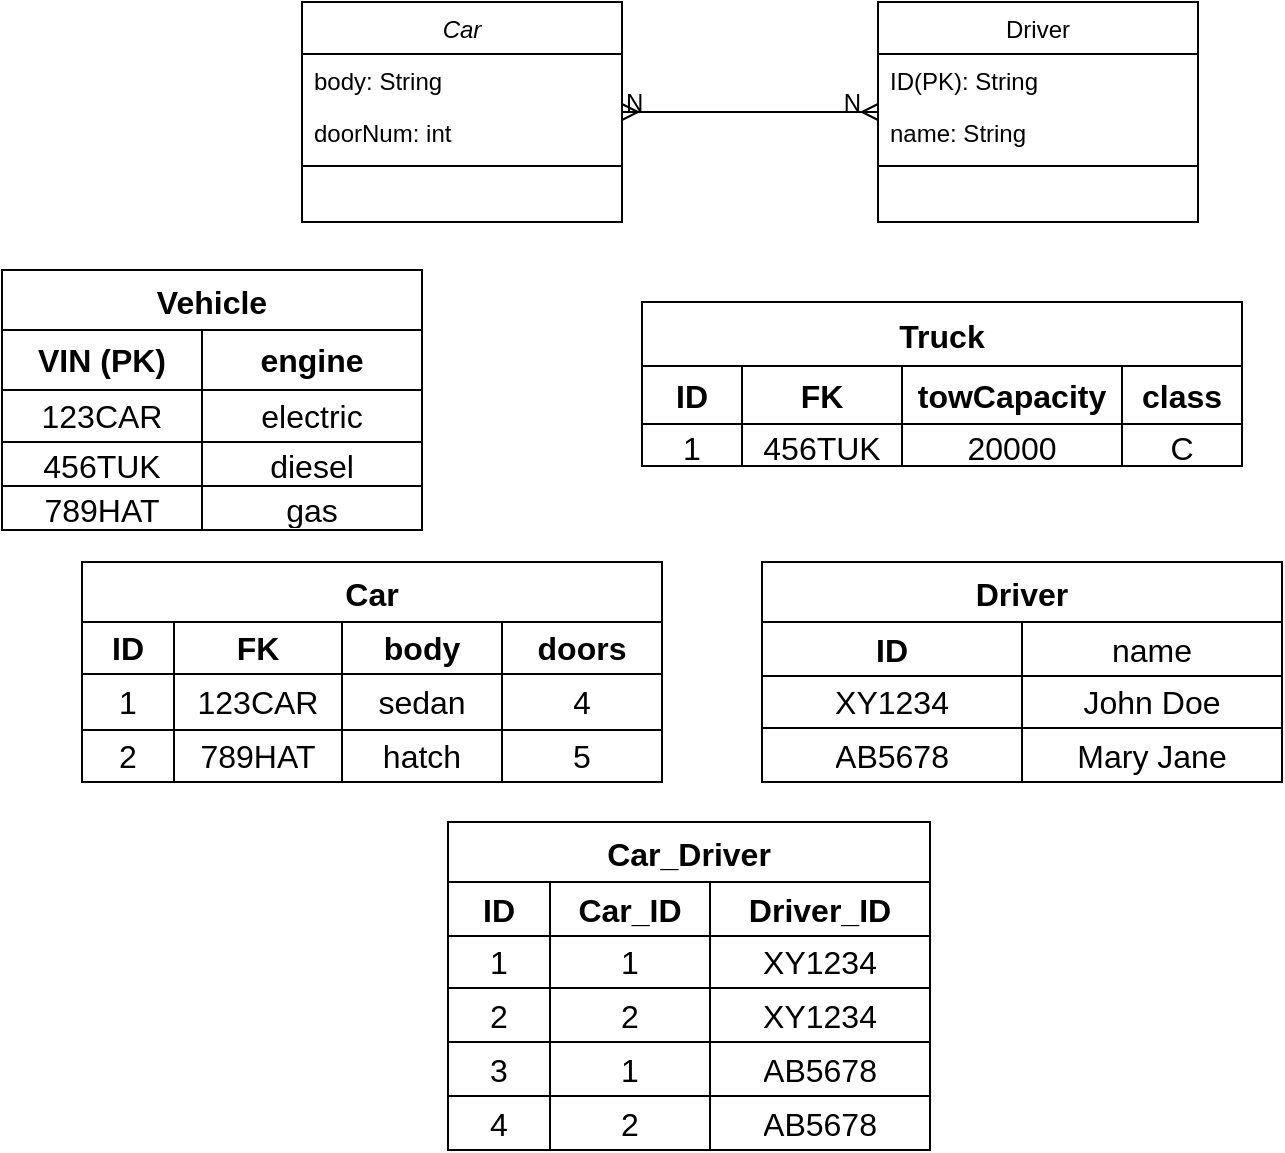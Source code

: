 <mxfile version="22.0.8" type="github">
  <diagram id="C5RBs43oDa-KdzZeNtuy" name="Page-1">
    <mxGraphModel dx="900" dy="547" grid="1" gridSize="10" guides="1" tooltips="1" connect="1" arrows="1" fold="1" page="1" pageScale="1" pageWidth="827" pageHeight="1169" math="0" shadow="0">
      <root>
        <mxCell id="WIyWlLk6GJQsqaUBKTNV-0" />
        <mxCell id="WIyWlLk6GJQsqaUBKTNV-1" parent="WIyWlLk6GJQsqaUBKTNV-0" />
        <mxCell id="zkfFHV4jXpPFQw0GAbJ--0" value="Car" style="swimlane;fontStyle=2;align=center;verticalAlign=top;childLayout=stackLayout;horizontal=1;startSize=26;horizontalStack=0;resizeParent=1;resizeLast=0;collapsible=1;marginBottom=0;rounded=0;shadow=0;strokeWidth=1;" parent="WIyWlLk6GJQsqaUBKTNV-1" vertex="1">
          <mxGeometry x="220" y="120" width="160" height="110" as="geometry">
            <mxRectangle x="230" y="140" width="160" height="26" as="alternateBounds" />
          </mxGeometry>
        </mxCell>
        <mxCell id="zkfFHV4jXpPFQw0GAbJ--1" value="body: String" style="text;align=left;verticalAlign=top;spacingLeft=4;spacingRight=4;overflow=hidden;rotatable=0;points=[[0,0.5],[1,0.5]];portConstraint=eastwest;" parent="zkfFHV4jXpPFQw0GAbJ--0" vertex="1">
          <mxGeometry y="26" width="160" height="26" as="geometry" />
        </mxCell>
        <mxCell id="zkfFHV4jXpPFQw0GAbJ--2" value="doorNum: int" style="text;align=left;verticalAlign=top;spacingLeft=4;spacingRight=4;overflow=hidden;rotatable=0;points=[[0,0.5],[1,0.5]];portConstraint=eastwest;rounded=0;shadow=0;html=0;" parent="zkfFHV4jXpPFQw0GAbJ--0" vertex="1">
          <mxGeometry y="52" width="160" height="26" as="geometry" />
        </mxCell>
        <mxCell id="zkfFHV4jXpPFQw0GAbJ--4" value="" style="line;html=1;strokeWidth=1;align=left;verticalAlign=middle;spacingTop=-1;spacingLeft=3;spacingRight=3;rotatable=0;labelPosition=right;points=[];portConstraint=eastwest;" parent="zkfFHV4jXpPFQw0GAbJ--0" vertex="1">
          <mxGeometry y="78" width="160" height="8" as="geometry" />
        </mxCell>
        <mxCell id="zkfFHV4jXpPFQw0GAbJ--17" value="Driver" style="swimlane;fontStyle=0;align=center;verticalAlign=top;childLayout=stackLayout;horizontal=1;startSize=26;horizontalStack=0;resizeParent=1;resizeLast=0;collapsible=1;marginBottom=0;rounded=0;shadow=0;strokeWidth=1;" parent="WIyWlLk6GJQsqaUBKTNV-1" vertex="1">
          <mxGeometry x="508" y="120" width="160" height="110" as="geometry">
            <mxRectangle x="550" y="140" width="160" height="26" as="alternateBounds" />
          </mxGeometry>
        </mxCell>
        <mxCell id="zkfFHV4jXpPFQw0GAbJ--18" value="ID(PK): String" style="text;align=left;verticalAlign=top;spacingLeft=4;spacingRight=4;overflow=hidden;rotatable=0;points=[[0,0.5],[1,0.5]];portConstraint=eastwest;" parent="zkfFHV4jXpPFQw0GAbJ--17" vertex="1">
          <mxGeometry y="26" width="160" height="26" as="geometry" />
        </mxCell>
        <mxCell id="zkfFHV4jXpPFQw0GAbJ--19" value="name: String" style="text;align=left;verticalAlign=top;spacingLeft=4;spacingRight=4;overflow=hidden;rotatable=0;points=[[0,0.5],[1,0.5]];portConstraint=eastwest;rounded=0;shadow=0;html=0;" parent="zkfFHV4jXpPFQw0GAbJ--17" vertex="1">
          <mxGeometry y="52" width="160" height="26" as="geometry" />
        </mxCell>
        <mxCell id="zkfFHV4jXpPFQw0GAbJ--23" value="" style="line;html=1;strokeWidth=1;align=left;verticalAlign=middle;spacingTop=-1;spacingLeft=3;spacingRight=3;rotatable=0;labelPosition=right;points=[];portConstraint=eastwest;" parent="zkfFHV4jXpPFQw0GAbJ--17" vertex="1">
          <mxGeometry y="78" width="160" height="8" as="geometry" />
        </mxCell>
        <mxCell id="zkfFHV4jXpPFQw0GAbJ--26" value="" style="endArrow=ERmany;shadow=0;strokeWidth=1;rounded=0;endFill=0;edgeStyle=elbowEdgeStyle;elbow=vertical;startArrow=ERmany;startFill=0;" parent="WIyWlLk6GJQsqaUBKTNV-1" source="zkfFHV4jXpPFQw0GAbJ--0" target="zkfFHV4jXpPFQw0GAbJ--17" edge="1">
          <mxGeometry x="0.5" y="41" relative="1" as="geometry">
            <mxPoint x="380" y="192" as="sourcePoint" />
            <mxPoint x="540" y="192" as="targetPoint" />
            <mxPoint x="-40" y="32" as="offset" />
          </mxGeometry>
        </mxCell>
        <mxCell id="zkfFHV4jXpPFQw0GAbJ--27" value="N" style="resizable=0;align=left;verticalAlign=bottom;labelBackgroundColor=none;fontSize=12;" parent="zkfFHV4jXpPFQw0GAbJ--26" connectable="0" vertex="1">
          <mxGeometry x="-1" relative="1" as="geometry">
            <mxPoint y="4" as="offset" />
          </mxGeometry>
        </mxCell>
        <mxCell id="zkfFHV4jXpPFQw0GAbJ--28" value="N" style="resizable=0;align=right;verticalAlign=bottom;labelBackgroundColor=none;fontSize=12;" parent="zkfFHV4jXpPFQw0GAbJ--26" connectable="0" vertex="1">
          <mxGeometry x="1" relative="1" as="geometry">
            <mxPoint x="-7" y="4" as="offset" />
          </mxGeometry>
        </mxCell>
        <mxCell id="voTmLPjWdt1lhBZXO9Mf-0" value="Car" style="shape=table;startSize=30;container=1;collapsible=0;childLayout=tableLayout;strokeColor=default;fontSize=16;fontStyle=1" vertex="1" parent="WIyWlLk6GJQsqaUBKTNV-1">
          <mxGeometry x="110" y="400" width="290" height="110" as="geometry" />
        </mxCell>
        <mxCell id="voTmLPjWdt1lhBZXO9Mf-1" value="" style="shape=tableRow;horizontal=0;startSize=0;swimlaneHead=0;swimlaneBody=0;strokeColor=inherit;top=0;left=0;bottom=0;right=0;collapsible=0;dropTarget=0;fillColor=none;points=[[0,0.5],[1,0.5]];portConstraint=eastwest;fontSize=16;" vertex="1" parent="voTmLPjWdt1lhBZXO9Mf-0">
          <mxGeometry y="30" width="290" height="26" as="geometry" />
        </mxCell>
        <mxCell id="voTmLPjWdt1lhBZXO9Mf-2" value="&lt;b&gt;ID&lt;/b&gt;" style="shape=partialRectangle;html=1;whiteSpace=wrap;connectable=0;strokeColor=inherit;overflow=hidden;fillColor=none;top=0;left=0;bottom=0;right=0;pointerEvents=1;fontSize=16;" vertex="1" parent="voTmLPjWdt1lhBZXO9Mf-1">
          <mxGeometry width="46" height="26" as="geometry">
            <mxRectangle width="46" height="26" as="alternateBounds" />
          </mxGeometry>
        </mxCell>
        <mxCell id="voTmLPjWdt1lhBZXO9Mf-3" value="&lt;b&gt;FK&lt;/b&gt;" style="shape=partialRectangle;html=1;whiteSpace=wrap;connectable=0;strokeColor=inherit;overflow=hidden;fillColor=none;top=0;left=0;bottom=0;right=0;pointerEvents=1;fontSize=16;" vertex="1" parent="voTmLPjWdt1lhBZXO9Mf-1">
          <mxGeometry x="46" width="84" height="26" as="geometry">
            <mxRectangle width="84" height="26" as="alternateBounds" />
          </mxGeometry>
        </mxCell>
        <mxCell id="voTmLPjWdt1lhBZXO9Mf-4" value="&lt;b&gt;body&lt;/b&gt;" style="shape=partialRectangle;html=1;whiteSpace=wrap;connectable=0;strokeColor=inherit;overflow=hidden;fillColor=none;top=0;left=0;bottom=0;right=0;pointerEvents=1;fontSize=16;" vertex="1" parent="voTmLPjWdt1lhBZXO9Mf-1">
          <mxGeometry x="130" width="80" height="26" as="geometry">
            <mxRectangle width="80" height="26" as="alternateBounds" />
          </mxGeometry>
        </mxCell>
        <mxCell id="voTmLPjWdt1lhBZXO9Mf-71" value="&lt;b&gt;doors&lt;/b&gt;" style="shape=partialRectangle;html=1;whiteSpace=wrap;connectable=0;strokeColor=inherit;overflow=hidden;fillColor=none;top=0;left=0;bottom=0;right=0;pointerEvents=1;fontSize=16;" vertex="1" parent="voTmLPjWdt1lhBZXO9Mf-1">
          <mxGeometry x="210" width="80" height="26" as="geometry">
            <mxRectangle width="80" height="26" as="alternateBounds" />
          </mxGeometry>
        </mxCell>
        <mxCell id="voTmLPjWdt1lhBZXO9Mf-5" value="" style="shape=tableRow;horizontal=0;startSize=0;swimlaneHead=0;swimlaneBody=0;strokeColor=inherit;top=0;left=0;bottom=0;right=0;collapsible=0;dropTarget=0;fillColor=none;points=[[0,0.5],[1,0.5]];portConstraint=eastwest;fontSize=16;" vertex="1" parent="voTmLPjWdt1lhBZXO9Mf-0">
          <mxGeometry y="56" width="290" height="28" as="geometry" />
        </mxCell>
        <mxCell id="voTmLPjWdt1lhBZXO9Mf-6" value="1" style="shape=partialRectangle;html=1;whiteSpace=wrap;connectable=0;strokeColor=inherit;overflow=hidden;fillColor=none;top=0;left=0;bottom=0;right=0;pointerEvents=1;fontSize=16;" vertex="1" parent="voTmLPjWdt1lhBZXO9Mf-5">
          <mxGeometry width="46" height="28" as="geometry">
            <mxRectangle width="46" height="28" as="alternateBounds" />
          </mxGeometry>
        </mxCell>
        <mxCell id="voTmLPjWdt1lhBZXO9Mf-7" value="123CAR" style="shape=partialRectangle;html=1;whiteSpace=wrap;connectable=0;strokeColor=inherit;overflow=hidden;fillColor=none;top=0;left=0;bottom=0;right=0;pointerEvents=1;fontSize=16;" vertex="1" parent="voTmLPjWdt1lhBZXO9Mf-5">
          <mxGeometry x="46" width="84" height="28" as="geometry">
            <mxRectangle width="84" height="28" as="alternateBounds" />
          </mxGeometry>
        </mxCell>
        <mxCell id="voTmLPjWdt1lhBZXO9Mf-8" value="sedan" style="shape=partialRectangle;html=1;whiteSpace=wrap;connectable=0;strokeColor=inherit;overflow=hidden;fillColor=none;top=0;left=0;bottom=0;right=0;pointerEvents=1;fontSize=16;" vertex="1" parent="voTmLPjWdt1lhBZXO9Mf-5">
          <mxGeometry x="130" width="80" height="28" as="geometry">
            <mxRectangle width="80" height="28" as="alternateBounds" />
          </mxGeometry>
        </mxCell>
        <mxCell id="voTmLPjWdt1lhBZXO9Mf-72" value="4" style="shape=partialRectangle;html=1;whiteSpace=wrap;connectable=0;strokeColor=inherit;overflow=hidden;fillColor=none;top=0;left=0;bottom=0;right=0;pointerEvents=1;fontSize=16;" vertex="1" parent="voTmLPjWdt1lhBZXO9Mf-5">
          <mxGeometry x="210" width="80" height="28" as="geometry">
            <mxRectangle width="80" height="28" as="alternateBounds" />
          </mxGeometry>
        </mxCell>
        <mxCell id="voTmLPjWdt1lhBZXO9Mf-9" value="" style="shape=tableRow;horizontal=0;startSize=0;swimlaneHead=0;swimlaneBody=0;strokeColor=inherit;top=0;left=0;bottom=0;right=0;collapsible=0;dropTarget=0;fillColor=none;points=[[0,0.5],[1,0.5]];portConstraint=eastwest;fontSize=16;" vertex="1" parent="voTmLPjWdt1lhBZXO9Mf-0">
          <mxGeometry y="84" width="290" height="26" as="geometry" />
        </mxCell>
        <mxCell id="voTmLPjWdt1lhBZXO9Mf-10" value="2" style="shape=partialRectangle;html=1;whiteSpace=wrap;connectable=0;strokeColor=inherit;overflow=hidden;fillColor=none;top=0;left=0;bottom=0;right=0;pointerEvents=1;fontSize=16;" vertex="1" parent="voTmLPjWdt1lhBZXO9Mf-9">
          <mxGeometry width="46" height="26" as="geometry">
            <mxRectangle width="46" height="26" as="alternateBounds" />
          </mxGeometry>
        </mxCell>
        <mxCell id="voTmLPjWdt1lhBZXO9Mf-11" value="789HAT" style="shape=partialRectangle;html=1;whiteSpace=wrap;connectable=0;strokeColor=inherit;overflow=hidden;fillColor=none;top=0;left=0;bottom=0;right=0;pointerEvents=1;fontSize=16;" vertex="1" parent="voTmLPjWdt1lhBZXO9Mf-9">
          <mxGeometry x="46" width="84" height="26" as="geometry">
            <mxRectangle width="84" height="26" as="alternateBounds" />
          </mxGeometry>
        </mxCell>
        <mxCell id="voTmLPjWdt1lhBZXO9Mf-12" value="hatch" style="shape=partialRectangle;html=1;whiteSpace=wrap;connectable=0;strokeColor=inherit;overflow=hidden;fillColor=none;top=0;left=0;bottom=0;right=0;pointerEvents=1;fontSize=16;" vertex="1" parent="voTmLPjWdt1lhBZXO9Mf-9">
          <mxGeometry x="130" width="80" height="26" as="geometry">
            <mxRectangle width="80" height="26" as="alternateBounds" />
          </mxGeometry>
        </mxCell>
        <mxCell id="voTmLPjWdt1lhBZXO9Mf-73" value="5" style="shape=partialRectangle;html=1;whiteSpace=wrap;connectable=0;strokeColor=inherit;overflow=hidden;fillColor=none;top=0;left=0;bottom=0;right=0;pointerEvents=1;fontSize=16;" vertex="1" parent="voTmLPjWdt1lhBZXO9Mf-9">
          <mxGeometry x="210" width="80" height="26" as="geometry">
            <mxRectangle width="80" height="26" as="alternateBounds" />
          </mxGeometry>
        </mxCell>
        <mxCell id="voTmLPjWdt1lhBZXO9Mf-13" value="Driver" style="shape=table;startSize=30;container=1;collapsible=0;childLayout=tableLayout;strokeColor=default;fontSize=16;fontStyle=1" vertex="1" parent="WIyWlLk6GJQsqaUBKTNV-1">
          <mxGeometry x="450" y="400" width="260" height="110" as="geometry" />
        </mxCell>
        <mxCell id="voTmLPjWdt1lhBZXO9Mf-14" value="" style="shape=tableRow;horizontal=0;startSize=0;swimlaneHead=0;swimlaneBody=0;strokeColor=inherit;top=0;left=0;bottom=0;right=0;collapsible=0;dropTarget=0;fillColor=none;points=[[0,0.5],[1,0.5]];portConstraint=eastwest;fontSize=16;" vertex="1" parent="voTmLPjWdt1lhBZXO9Mf-13">
          <mxGeometry y="30" width="260" height="27" as="geometry" />
        </mxCell>
        <mxCell id="voTmLPjWdt1lhBZXO9Mf-15" value="&lt;b&gt;ID&lt;/b&gt;" style="shape=partialRectangle;html=1;whiteSpace=wrap;connectable=0;strokeColor=inherit;overflow=hidden;fillColor=none;top=0;left=0;bottom=0;right=0;pointerEvents=1;fontSize=16;" vertex="1" parent="voTmLPjWdt1lhBZXO9Mf-14">
          <mxGeometry width="130" height="27" as="geometry">
            <mxRectangle width="130" height="27" as="alternateBounds" />
          </mxGeometry>
        </mxCell>
        <mxCell id="voTmLPjWdt1lhBZXO9Mf-16" value="name" style="shape=partialRectangle;html=1;whiteSpace=wrap;connectable=0;strokeColor=inherit;overflow=hidden;fillColor=none;top=0;left=0;bottom=0;right=0;pointerEvents=1;fontSize=16;" vertex="1" parent="voTmLPjWdt1lhBZXO9Mf-14">
          <mxGeometry x="130" width="130" height="27" as="geometry">
            <mxRectangle width="130" height="27" as="alternateBounds" />
          </mxGeometry>
        </mxCell>
        <mxCell id="voTmLPjWdt1lhBZXO9Mf-18" value="" style="shape=tableRow;horizontal=0;startSize=0;swimlaneHead=0;swimlaneBody=0;strokeColor=inherit;top=0;left=0;bottom=0;right=0;collapsible=0;dropTarget=0;fillColor=none;points=[[0,0.5],[1,0.5]];portConstraint=eastwest;fontSize=16;" vertex="1" parent="voTmLPjWdt1lhBZXO9Mf-13">
          <mxGeometry y="57" width="260" height="26" as="geometry" />
        </mxCell>
        <mxCell id="voTmLPjWdt1lhBZXO9Mf-19" value="XY1234" style="shape=partialRectangle;html=1;whiteSpace=wrap;connectable=0;strokeColor=inherit;overflow=hidden;fillColor=none;top=0;left=0;bottom=0;right=0;pointerEvents=1;fontSize=16;" vertex="1" parent="voTmLPjWdt1lhBZXO9Mf-18">
          <mxGeometry width="130" height="26" as="geometry">
            <mxRectangle width="130" height="26" as="alternateBounds" />
          </mxGeometry>
        </mxCell>
        <mxCell id="voTmLPjWdt1lhBZXO9Mf-20" value="John Doe" style="shape=partialRectangle;html=1;whiteSpace=wrap;connectable=0;strokeColor=inherit;overflow=hidden;fillColor=none;top=0;left=0;bottom=0;right=0;pointerEvents=1;fontSize=16;" vertex="1" parent="voTmLPjWdt1lhBZXO9Mf-18">
          <mxGeometry x="130" width="130" height="26" as="geometry">
            <mxRectangle width="130" height="26" as="alternateBounds" />
          </mxGeometry>
        </mxCell>
        <mxCell id="voTmLPjWdt1lhBZXO9Mf-22" value="" style="shape=tableRow;horizontal=0;startSize=0;swimlaneHead=0;swimlaneBody=0;strokeColor=inherit;top=0;left=0;bottom=0;right=0;collapsible=0;dropTarget=0;fillColor=none;points=[[0,0.5],[1,0.5]];portConstraint=eastwest;fontSize=16;" vertex="1" parent="voTmLPjWdt1lhBZXO9Mf-13">
          <mxGeometry y="83" width="260" height="27" as="geometry" />
        </mxCell>
        <mxCell id="voTmLPjWdt1lhBZXO9Mf-23" value="AB5678" style="shape=partialRectangle;html=1;whiteSpace=wrap;connectable=0;strokeColor=inherit;overflow=hidden;fillColor=none;top=0;left=0;bottom=0;right=0;pointerEvents=1;fontSize=16;" vertex="1" parent="voTmLPjWdt1lhBZXO9Mf-22">
          <mxGeometry width="130" height="27" as="geometry">
            <mxRectangle width="130" height="27" as="alternateBounds" />
          </mxGeometry>
        </mxCell>
        <mxCell id="voTmLPjWdt1lhBZXO9Mf-24" value="Mary Jane" style="shape=partialRectangle;html=1;whiteSpace=wrap;connectable=0;strokeColor=inherit;overflow=hidden;fillColor=none;top=0;left=0;bottom=0;right=0;pointerEvents=1;fontSize=16;" vertex="1" parent="voTmLPjWdt1lhBZXO9Mf-22">
          <mxGeometry x="130" width="130" height="27" as="geometry">
            <mxRectangle width="130" height="27" as="alternateBounds" />
          </mxGeometry>
        </mxCell>
        <mxCell id="voTmLPjWdt1lhBZXO9Mf-26" value="Car_Driver" style="shape=table;startSize=30;container=1;collapsible=0;childLayout=tableLayout;strokeColor=default;fontSize=16;fontStyle=1" vertex="1" parent="WIyWlLk6GJQsqaUBKTNV-1">
          <mxGeometry x="293" y="530" width="241" height="164" as="geometry" />
        </mxCell>
        <mxCell id="voTmLPjWdt1lhBZXO9Mf-27" value="" style="shape=tableRow;horizontal=0;startSize=0;swimlaneHead=0;swimlaneBody=0;strokeColor=inherit;top=0;left=0;bottom=0;right=0;collapsible=0;dropTarget=0;fillColor=none;points=[[0,0.5],[1,0.5]];portConstraint=eastwest;fontSize=16;" vertex="1" parent="voTmLPjWdt1lhBZXO9Mf-26">
          <mxGeometry y="30" width="241" height="27" as="geometry" />
        </mxCell>
        <mxCell id="voTmLPjWdt1lhBZXO9Mf-28" value="&lt;b&gt;ID&lt;/b&gt;" style="shape=partialRectangle;html=1;whiteSpace=wrap;connectable=0;strokeColor=inherit;overflow=hidden;fillColor=none;top=0;left=0;bottom=0;right=0;pointerEvents=1;fontSize=16;" vertex="1" parent="voTmLPjWdt1lhBZXO9Mf-27">
          <mxGeometry width="51" height="27" as="geometry">
            <mxRectangle width="51" height="27" as="alternateBounds" />
          </mxGeometry>
        </mxCell>
        <mxCell id="voTmLPjWdt1lhBZXO9Mf-29" value="&lt;b&gt;Car_ID&lt;/b&gt;" style="shape=partialRectangle;html=1;whiteSpace=wrap;connectable=0;strokeColor=inherit;overflow=hidden;fillColor=none;top=0;left=0;bottom=0;right=0;pointerEvents=1;fontSize=16;" vertex="1" parent="voTmLPjWdt1lhBZXO9Mf-27">
          <mxGeometry x="51" width="80" height="27" as="geometry">
            <mxRectangle width="80" height="27" as="alternateBounds" />
          </mxGeometry>
        </mxCell>
        <mxCell id="voTmLPjWdt1lhBZXO9Mf-30" value="&lt;b&gt;Driver_ID&lt;/b&gt;" style="shape=partialRectangle;html=1;whiteSpace=wrap;connectable=0;strokeColor=inherit;overflow=hidden;fillColor=none;top=0;left=0;bottom=0;right=0;pointerEvents=1;fontSize=16;" vertex="1" parent="voTmLPjWdt1lhBZXO9Mf-27">
          <mxGeometry x="131" width="110" height="27" as="geometry">
            <mxRectangle width="110" height="27" as="alternateBounds" />
          </mxGeometry>
        </mxCell>
        <mxCell id="voTmLPjWdt1lhBZXO9Mf-31" value="" style="shape=tableRow;horizontal=0;startSize=0;swimlaneHead=0;swimlaneBody=0;strokeColor=inherit;top=0;left=0;bottom=0;right=0;collapsible=0;dropTarget=0;fillColor=none;points=[[0,0.5],[1,0.5]];portConstraint=eastwest;fontSize=16;" vertex="1" parent="voTmLPjWdt1lhBZXO9Mf-26">
          <mxGeometry y="57" width="241" height="26" as="geometry" />
        </mxCell>
        <mxCell id="voTmLPjWdt1lhBZXO9Mf-32" value="1" style="shape=partialRectangle;html=1;whiteSpace=wrap;connectable=0;strokeColor=inherit;overflow=hidden;fillColor=none;top=0;left=0;bottom=0;right=0;pointerEvents=1;fontSize=16;" vertex="1" parent="voTmLPjWdt1lhBZXO9Mf-31">
          <mxGeometry width="51" height="26" as="geometry">
            <mxRectangle width="51" height="26" as="alternateBounds" />
          </mxGeometry>
        </mxCell>
        <mxCell id="voTmLPjWdt1lhBZXO9Mf-33" value="1" style="shape=partialRectangle;html=1;whiteSpace=wrap;connectable=0;strokeColor=inherit;overflow=hidden;fillColor=none;top=0;left=0;bottom=0;right=0;pointerEvents=1;fontSize=16;" vertex="1" parent="voTmLPjWdt1lhBZXO9Mf-31">
          <mxGeometry x="51" width="80" height="26" as="geometry">
            <mxRectangle width="80" height="26" as="alternateBounds" />
          </mxGeometry>
        </mxCell>
        <mxCell id="voTmLPjWdt1lhBZXO9Mf-34" value="XY1234" style="shape=partialRectangle;html=1;whiteSpace=wrap;connectable=0;strokeColor=inherit;overflow=hidden;fillColor=none;top=0;left=0;bottom=0;right=0;pointerEvents=1;fontSize=16;" vertex="1" parent="voTmLPjWdt1lhBZXO9Mf-31">
          <mxGeometry x="131" width="110" height="26" as="geometry">
            <mxRectangle width="110" height="26" as="alternateBounds" />
          </mxGeometry>
        </mxCell>
        <mxCell id="voTmLPjWdt1lhBZXO9Mf-35" value="" style="shape=tableRow;horizontal=0;startSize=0;swimlaneHead=0;swimlaneBody=0;strokeColor=inherit;top=0;left=0;bottom=0;right=0;collapsible=0;dropTarget=0;fillColor=none;points=[[0,0.5],[1,0.5]];portConstraint=eastwest;fontSize=16;" vertex="1" parent="voTmLPjWdt1lhBZXO9Mf-26">
          <mxGeometry y="83" width="241" height="27" as="geometry" />
        </mxCell>
        <mxCell id="voTmLPjWdt1lhBZXO9Mf-36" value="2" style="shape=partialRectangle;html=1;whiteSpace=wrap;connectable=0;strokeColor=inherit;overflow=hidden;fillColor=none;top=0;left=0;bottom=0;right=0;pointerEvents=1;fontSize=16;" vertex="1" parent="voTmLPjWdt1lhBZXO9Mf-35">
          <mxGeometry width="51" height="27" as="geometry">
            <mxRectangle width="51" height="27" as="alternateBounds" />
          </mxGeometry>
        </mxCell>
        <mxCell id="voTmLPjWdt1lhBZXO9Mf-37" value="2" style="shape=partialRectangle;html=1;whiteSpace=wrap;connectable=0;strokeColor=inherit;overflow=hidden;fillColor=none;top=0;left=0;bottom=0;right=0;pointerEvents=1;fontSize=16;" vertex="1" parent="voTmLPjWdt1lhBZXO9Mf-35">
          <mxGeometry x="51" width="80" height="27" as="geometry">
            <mxRectangle width="80" height="27" as="alternateBounds" />
          </mxGeometry>
        </mxCell>
        <mxCell id="voTmLPjWdt1lhBZXO9Mf-38" value="XY1234" style="shape=partialRectangle;html=1;whiteSpace=wrap;connectable=0;strokeColor=inherit;overflow=hidden;fillColor=none;top=0;left=0;bottom=0;right=0;pointerEvents=1;fontSize=16;" vertex="1" parent="voTmLPjWdt1lhBZXO9Mf-35">
          <mxGeometry x="131" width="110" height="27" as="geometry">
            <mxRectangle width="110" height="27" as="alternateBounds" />
          </mxGeometry>
        </mxCell>
        <mxCell id="voTmLPjWdt1lhBZXO9Mf-39" style="shape=tableRow;horizontal=0;startSize=0;swimlaneHead=0;swimlaneBody=0;strokeColor=inherit;top=0;left=0;bottom=0;right=0;collapsible=0;dropTarget=0;fillColor=none;points=[[0,0.5],[1,0.5]];portConstraint=eastwest;fontSize=16;" vertex="1" parent="voTmLPjWdt1lhBZXO9Mf-26">
          <mxGeometry y="110" width="241" height="27" as="geometry" />
        </mxCell>
        <mxCell id="voTmLPjWdt1lhBZXO9Mf-40" value="3" style="shape=partialRectangle;html=1;whiteSpace=wrap;connectable=0;strokeColor=inherit;overflow=hidden;fillColor=none;top=0;left=0;bottom=0;right=0;pointerEvents=1;fontSize=16;" vertex="1" parent="voTmLPjWdt1lhBZXO9Mf-39">
          <mxGeometry width="51" height="27" as="geometry">
            <mxRectangle width="51" height="27" as="alternateBounds" />
          </mxGeometry>
        </mxCell>
        <mxCell id="voTmLPjWdt1lhBZXO9Mf-41" value="1" style="shape=partialRectangle;html=1;whiteSpace=wrap;connectable=0;strokeColor=inherit;overflow=hidden;fillColor=none;top=0;left=0;bottom=0;right=0;pointerEvents=1;fontSize=16;" vertex="1" parent="voTmLPjWdt1lhBZXO9Mf-39">
          <mxGeometry x="51" width="80" height="27" as="geometry">
            <mxRectangle width="80" height="27" as="alternateBounds" />
          </mxGeometry>
        </mxCell>
        <mxCell id="voTmLPjWdt1lhBZXO9Mf-42" value="AB5678" style="shape=partialRectangle;html=1;whiteSpace=wrap;connectable=0;strokeColor=inherit;overflow=hidden;fillColor=none;top=0;left=0;bottom=0;right=0;pointerEvents=1;fontSize=16;" vertex="1" parent="voTmLPjWdt1lhBZXO9Mf-39">
          <mxGeometry x="131" width="110" height="27" as="geometry">
            <mxRectangle width="110" height="27" as="alternateBounds" />
          </mxGeometry>
        </mxCell>
        <mxCell id="voTmLPjWdt1lhBZXO9Mf-43" style="shape=tableRow;horizontal=0;startSize=0;swimlaneHead=0;swimlaneBody=0;strokeColor=inherit;top=0;left=0;bottom=0;right=0;collapsible=0;dropTarget=0;fillColor=none;points=[[0,0.5],[1,0.5]];portConstraint=eastwest;fontSize=16;" vertex="1" parent="voTmLPjWdt1lhBZXO9Mf-26">
          <mxGeometry y="137" width="241" height="27" as="geometry" />
        </mxCell>
        <mxCell id="voTmLPjWdt1lhBZXO9Mf-44" value="4" style="shape=partialRectangle;html=1;whiteSpace=wrap;connectable=0;strokeColor=inherit;overflow=hidden;fillColor=none;top=0;left=0;bottom=0;right=0;pointerEvents=1;fontSize=16;" vertex="1" parent="voTmLPjWdt1lhBZXO9Mf-43">
          <mxGeometry width="51" height="27" as="geometry">
            <mxRectangle width="51" height="27" as="alternateBounds" />
          </mxGeometry>
        </mxCell>
        <mxCell id="voTmLPjWdt1lhBZXO9Mf-45" value="2" style="shape=partialRectangle;html=1;whiteSpace=wrap;connectable=0;strokeColor=inherit;overflow=hidden;fillColor=none;top=0;left=0;bottom=0;right=0;pointerEvents=1;fontSize=16;" vertex="1" parent="voTmLPjWdt1lhBZXO9Mf-43">
          <mxGeometry x="51" width="80" height="27" as="geometry">
            <mxRectangle width="80" height="27" as="alternateBounds" />
          </mxGeometry>
        </mxCell>
        <mxCell id="voTmLPjWdt1lhBZXO9Mf-46" value="AB5678" style="shape=partialRectangle;html=1;whiteSpace=wrap;connectable=0;strokeColor=inherit;overflow=hidden;fillColor=none;top=0;left=0;bottom=0;right=0;pointerEvents=1;fontSize=16;" vertex="1" parent="voTmLPjWdt1lhBZXO9Mf-43">
          <mxGeometry x="131" width="110" height="27" as="geometry">
            <mxRectangle width="110" height="27" as="alternateBounds" />
          </mxGeometry>
        </mxCell>
        <mxCell id="voTmLPjWdt1lhBZXO9Mf-47" value="Truck" style="shape=table;startSize=32;container=1;collapsible=0;childLayout=tableLayout;strokeColor=default;fontSize=16;fontStyle=1" vertex="1" parent="WIyWlLk6GJQsqaUBKTNV-1">
          <mxGeometry x="390" y="270" width="300" height="82" as="geometry" />
        </mxCell>
        <mxCell id="voTmLPjWdt1lhBZXO9Mf-48" value="" style="shape=tableRow;horizontal=0;startSize=0;swimlaneHead=0;swimlaneBody=0;strokeColor=inherit;top=0;left=0;bottom=0;right=0;collapsible=0;dropTarget=0;fillColor=none;points=[[0,0.5],[1,0.5]];portConstraint=eastwest;fontSize=16;" vertex="1" parent="voTmLPjWdt1lhBZXO9Mf-47">
          <mxGeometry y="32" width="300" height="29" as="geometry" />
        </mxCell>
        <mxCell id="voTmLPjWdt1lhBZXO9Mf-49" value="&lt;b&gt;ID&lt;/b&gt;" style="shape=partialRectangle;html=1;whiteSpace=wrap;connectable=0;strokeColor=inherit;overflow=hidden;fillColor=none;top=0;left=0;bottom=0;right=0;pointerEvents=1;fontSize=16;" vertex="1" parent="voTmLPjWdt1lhBZXO9Mf-48">
          <mxGeometry width="50" height="29" as="geometry">
            <mxRectangle width="50" height="29" as="alternateBounds" />
          </mxGeometry>
        </mxCell>
        <mxCell id="voTmLPjWdt1lhBZXO9Mf-50" value="&lt;b&gt;FK&lt;/b&gt;" style="shape=partialRectangle;html=1;whiteSpace=wrap;connectable=0;strokeColor=inherit;overflow=hidden;fillColor=none;top=0;left=0;bottom=0;right=0;pointerEvents=1;fontSize=16;" vertex="1" parent="voTmLPjWdt1lhBZXO9Mf-48">
          <mxGeometry x="50" width="80" height="29" as="geometry">
            <mxRectangle width="80" height="29" as="alternateBounds" />
          </mxGeometry>
        </mxCell>
        <mxCell id="voTmLPjWdt1lhBZXO9Mf-51" value="&lt;b&gt;towCapacity&lt;/b&gt;" style="shape=partialRectangle;html=1;whiteSpace=wrap;connectable=0;strokeColor=inherit;overflow=hidden;fillColor=none;top=0;left=0;bottom=0;right=0;pointerEvents=1;fontSize=16;" vertex="1" parent="voTmLPjWdt1lhBZXO9Mf-48">
          <mxGeometry x="130" width="110" height="29" as="geometry">
            <mxRectangle width="110" height="29" as="alternateBounds" />
          </mxGeometry>
        </mxCell>
        <mxCell id="voTmLPjWdt1lhBZXO9Mf-52" value="class" style="shape=partialRectangle;html=1;whiteSpace=wrap;connectable=0;strokeColor=inherit;overflow=hidden;fillColor=none;top=0;left=0;bottom=0;right=0;pointerEvents=1;fontSize=16;fontStyle=1" vertex="1" parent="voTmLPjWdt1lhBZXO9Mf-48">
          <mxGeometry x="240" width="60" height="29" as="geometry">
            <mxRectangle width="60" height="29" as="alternateBounds" />
          </mxGeometry>
        </mxCell>
        <mxCell id="voTmLPjWdt1lhBZXO9Mf-53" value="" style="shape=tableRow;horizontal=0;startSize=0;swimlaneHead=0;swimlaneBody=0;strokeColor=inherit;top=0;left=0;bottom=0;right=0;collapsible=0;dropTarget=0;fillColor=none;points=[[0,0.5],[1,0.5]];portConstraint=eastwest;fontSize=16;" vertex="1" parent="voTmLPjWdt1lhBZXO9Mf-47">
          <mxGeometry y="61" width="300" height="21" as="geometry" />
        </mxCell>
        <mxCell id="voTmLPjWdt1lhBZXO9Mf-54" value="1" style="shape=partialRectangle;html=1;whiteSpace=wrap;connectable=0;strokeColor=inherit;overflow=hidden;fillColor=none;top=0;left=0;bottom=0;right=0;pointerEvents=1;fontSize=16;" vertex="1" parent="voTmLPjWdt1lhBZXO9Mf-53">
          <mxGeometry width="50" height="21" as="geometry">
            <mxRectangle width="50" height="21" as="alternateBounds" />
          </mxGeometry>
        </mxCell>
        <mxCell id="voTmLPjWdt1lhBZXO9Mf-55" value="456TUK" style="shape=partialRectangle;html=1;whiteSpace=wrap;connectable=0;strokeColor=inherit;overflow=hidden;fillColor=none;top=0;left=0;bottom=0;right=0;pointerEvents=1;fontSize=16;" vertex="1" parent="voTmLPjWdt1lhBZXO9Mf-53">
          <mxGeometry x="50" width="80" height="21" as="geometry">
            <mxRectangle width="80" height="21" as="alternateBounds" />
          </mxGeometry>
        </mxCell>
        <mxCell id="voTmLPjWdt1lhBZXO9Mf-56" value="20000" style="shape=partialRectangle;html=1;whiteSpace=wrap;connectable=0;strokeColor=inherit;overflow=hidden;fillColor=none;top=0;left=0;bottom=0;right=0;pointerEvents=1;fontSize=16;" vertex="1" parent="voTmLPjWdt1lhBZXO9Mf-53">
          <mxGeometry x="130" width="110" height="21" as="geometry">
            <mxRectangle width="110" height="21" as="alternateBounds" />
          </mxGeometry>
        </mxCell>
        <mxCell id="voTmLPjWdt1lhBZXO9Mf-57" value="C" style="shape=partialRectangle;html=1;whiteSpace=wrap;connectable=0;strokeColor=inherit;overflow=hidden;fillColor=none;top=0;left=0;bottom=0;right=0;pointerEvents=1;fontSize=16;" vertex="1" parent="voTmLPjWdt1lhBZXO9Mf-53">
          <mxGeometry x="240" width="60" height="21" as="geometry">
            <mxRectangle width="60" height="21" as="alternateBounds" />
          </mxGeometry>
        </mxCell>
        <mxCell id="voTmLPjWdt1lhBZXO9Mf-58" value="Vehicle" style="shape=table;startSize=30;container=1;collapsible=0;childLayout=tableLayout;strokeColor=default;fontSize=16;fontStyle=1" vertex="1" parent="WIyWlLk6GJQsqaUBKTNV-1">
          <mxGeometry x="70" y="254" width="210" height="130" as="geometry" />
        </mxCell>
        <mxCell id="voTmLPjWdt1lhBZXO9Mf-59" value="" style="shape=tableRow;horizontal=0;startSize=0;swimlaneHead=0;swimlaneBody=0;strokeColor=inherit;top=0;left=0;bottom=0;right=0;collapsible=0;dropTarget=0;fillColor=none;points=[[0,0.5],[1,0.5]];portConstraint=eastwest;fontSize=16;" vertex="1" parent="voTmLPjWdt1lhBZXO9Mf-58">
          <mxGeometry y="30" width="210" height="30" as="geometry" />
        </mxCell>
        <mxCell id="voTmLPjWdt1lhBZXO9Mf-60" value="&lt;b&gt;VIN (PK)&lt;/b&gt;" style="shape=partialRectangle;html=1;whiteSpace=wrap;connectable=0;strokeColor=inherit;overflow=hidden;fillColor=none;top=0;left=0;bottom=0;right=0;pointerEvents=1;fontSize=16;" vertex="1" parent="voTmLPjWdt1lhBZXO9Mf-59">
          <mxGeometry width="100" height="30" as="geometry">
            <mxRectangle width="100" height="30" as="alternateBounds" />
          </mxGeometry>
        </mxCell>
        <mxCell id="voTmLPjWdt1lhBZXO9Mf-61" value="&lt;b&gt;engine&lt;/b&gt;" style="shape=partialRectangle;html=1;whiteSpace=wrap;connectable=0;strokeColor=inherit;overflow=hidden;fillColor=none;top=0;left=0;bottom=0;right=0;pointerEvents=1;fontSize=16;" vertex="1" parent="voTmLPjWdt1lhBZXO9Mf-59">
          <mxGeometry x="100" width="110" height="30" as="geometry">
            <mxRectangle width="110" height="30" as="alternateBounds" />
          </mxGeometry>
        </mxCell>
        <mxCell id="voTmLPjWdt1lhBZXO9Mf-62" value="" style="shape=tableRow;horizontal=0;startSize=0;swimlaneHead=0;swimlaneBody=0;strokeColor=inherit;top=0;left=0;bottom=0;right=0;collapsible=0;dropTarget=0;fillColor=none;points=[[0,0.5],[1,0.5]];portConstraint=eastwest;fontSize=16;" vertex="1" parent="voTmLPjWdt1lhBZXO9Mf-58">
          <mxGeometry y="60" width="210" height="26" as="geometry" />
        </mxCell>
        <mxCell id="voTmLPjWdt1lhBZXO9Mf-63" value="123CAR" style="shape=partialRectangle;html=1;whiteSpace=wrap;connectable=0;strokeColor=inherit;overflow=hidden;fillColor=none;top=0;left=0;bottom=0;right=0;pointerEvents=1;fontSize=16;" vertex="1" parent="voTmLPjWdt1lhBZXO9Mf-62">
          <mxGeometry width="100" height="26" as="geometry">
            <mxRectangle width="100" height="26" as="alternateBounds" />
          </mxGeometry>
        </mxCell>
        <mxCell id="voTmLPjWdt1lhBZXO9Mf-64" value="electric" style="shape=partialRectangle;html=1;whiteSpace=wrap;connectable=0;strokeColor=inherit;overflow=hidden;fillColor=none;top=0;left=0;bottom=0;right=0;pointerEvents=1;fontSize=16;" vertex="1" parent="voTmLPjWdt1lhBZXO9Mf-62">
          <mxGeometry x="100" width="110" height="26" as="geometry">
            <mxRectangle width="110" height="26" as="alternateBounds" />
          </mxGeometry>
        </mxCell>
        <mxCell id="voTmLPjWdt1lhBZXO9Mf-65" value="" style="shape=tableRow;horizontal=0;startSize=0;swimlaneHead=0;swimlaneBody=0;strokeColor=inherit;top=0;left=0;bottom=0;right=0;collapsible=0;dropTarget=0;fillColor=none;points=[[0,0.5],[1,0.5]];portConstraint=eastwest;fontSize=16;" vertex="1" parent="voTmLPjWdt1lhBZXO9Mf-58">
          <mxGeometry y="86" width="210" height="22" as="geometry" />
        </mxCell>
        <mxCell id="voTmLPjWdt1lhBZXO9Mf-66" value="456TUK" style="shape=partialRectangle;html=1;whiteSpace=wrap;connectable=0;strokeColor=inherit;overflow=hidden;fillColor=none;top=0;left=0;bottom=0;right=0;pointerEvents=1;fontSize=16;" vertex="1" parent="voTmLPjWdt1lhBZXO9Mf-65">
          <mxGeometry width="100" height="22" as="geometry">
            <mxRectangle width="100" height="22" as="alternateBounds" />
          </mxGeometry>
        </mxCell>
        <mxCell id="voTmLPjWdt1lhBZXO9Mf-67" value="diesel" style="shape=partialRectangle;html=1;whiteSpace=wrap;connectable=0;strokeColor=inherit;overflow=hidden;fillColor=none;top=0;left=0;bottom=0;right=0;pointerEvents=1;fontSize=16;" vertex="1" parent="voTmLPjWdt1lhBZXO9Mf-65">
          <mxGeometry x="100" width="110" height="22" as="geometry">
            <mxRectangle width="110" height="22" as="alternateBounds" />
          </mxGeometry>
        </mxCell>
        <mxCell id="voTmLPjWdt1lhBZXO9Mf-68" style="shape=tableRow;horizontal=0;startSize=0;swimlaneHead=0;swimlaneBody=0;strokeColor=inherit;top=0;left=0;bottom=0;right=0;collapsible=0;dropTarget=0;fillColor=none;points=[[0,0.5],[1,0.5]];portConstraint=eastwest;fontSize=16;" vertex="1" parent="voTmLPjWdt1lhBZXO9Mf-58">
          <mxGeometry y="108" width="210" height="22" as="geometry" />
        </mxCell>
        <mxCell id="voTmLPjWdt1lhBZXO9Mf-69" value="789HAT" style="shape=partialRectangle;html=1;whiteSpace=wrap;connectable=0;strokeColor=inherit;overflow=hidden;fillColor=none;top=0;left=0;bottom=0;right=0;pointerEvents=1;fontSize=16;" vertex="1" parent="voTmLPjWdt1lhBZXO9Mf-68">
          <mxGeometry width="100" height="22" as="geometry">
            <mxRectangle width="100" height="22" as="alternateBounds" />
          </mxGeometry>
        </mxCell>
        <mxCell id="voTmLPjWdt1lhBZXO9Mf-70" value="gas" style="shape=partialRectangle;html=1;whiteSpace=wrap;connectable=0;strokeColor=inherit;overflow=hidden;fillColor=none;top=0;left=0;bottom=0;right=0;pointerEvents=1;fontSize=16;" vertex="1" parent="voTmLPjWdt1lhBZXO9Mf-68">
          <mxGeometry x="100" width="110" height="22" as="geometry">
            <mxRectangle width="110" height="22" as="alternateBounds" />
          </mxGeometry>
        </mxCell>
      </root>
    </mxGraphModel>
  </diagram>
</mxfile>
